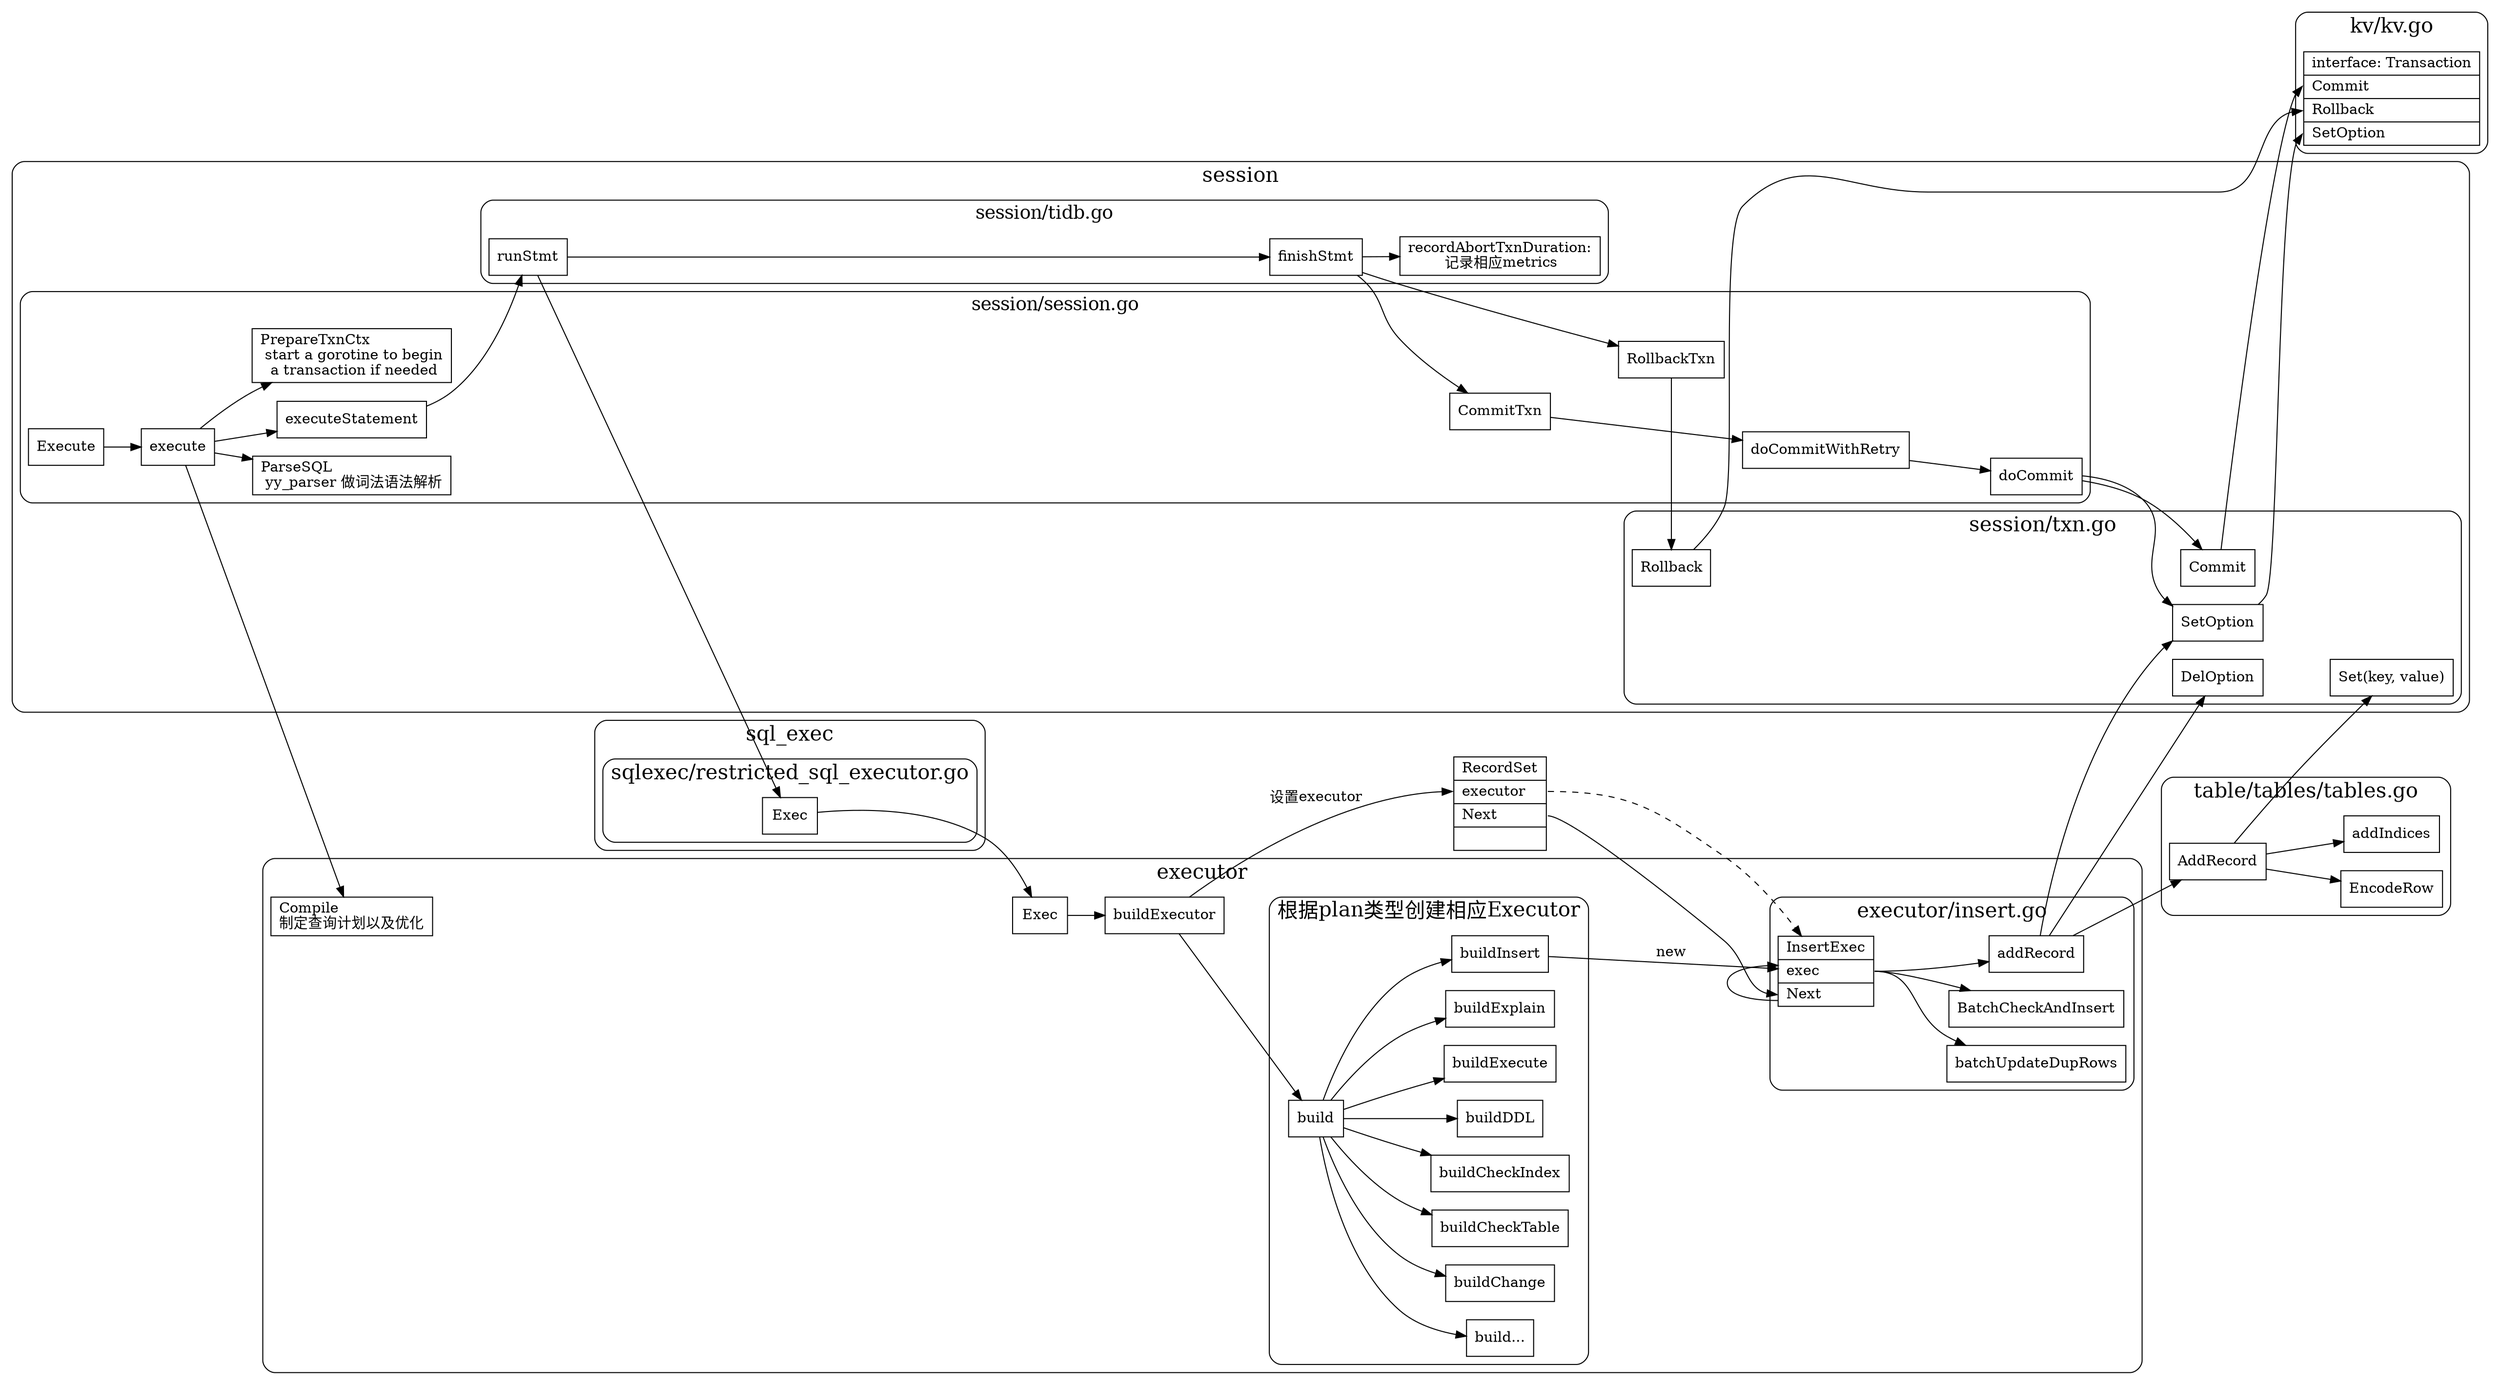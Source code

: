 digraph session_smt_execute {
  node[shape=box;];
  newrank=true;
  rankdir=LR;

  subgraph cluster_session {
    graph[label="session";fontsize=20;style=rounded]

    subgraph cluster_session_session {
      graph[label="session/session.go";fontsize=18;style=rounded];
      Execute -> execute;
      RollbackTxn;
      CommitTxn;
      doCommitWithRetry
      doCommitWithRetry -> doCommit;
      execute -> {
        ParseSQL;
        executeStatement;
        PrepareTxnCtx;
      };
      PrepareTxnCtx[label="PrepareTxnCtx\l start a gorotine to begin\l a transaction if needed"]
      ParseSQL[label="ParseSQL\l yy_parser 做词法语法解析"]
    };

    executeStatement -> runStmt -> finishStmt;
    CommitTxn -> doCommitWithRetry;
    doCommit -> {Commit, SetOption};
    {
      rank=same;
      RollbackTxn -> Rollback;
    }

    subgraph cluster_txn{
      graph[label="session/txn.go";fontsize=20;style=rounded]
      Commit ;
      Rollback;
      SetOption;
      DelOption;
      txn_Set[label="Set(key, value)"];
    }

    subgraph cluster_session_tidb {
      graph[label="session/tidb.go";fontsize=18;style=rounded]
      runStmt;
      recordAbortTxnDuration[label="recordAbortTxnDuration:\l 记录相应metrics"];
      finishStmt -> recordAbortTxnDuration;
    };
  }

  execute -> Compile;

  subgraph cluster_executor_adaptor {
    graph[label="executor";fontsize=20;style=rounded]
    Compile[label="Compile\l制定查询计划以及优化"];
    ExecStmt_Exec[label="Exec"];
    ExecStmt_Exec -> buildExecutor -> build;
    subgraph cluster_builder {
      graph[label="根据plan类型创建相应Executor";fontsize=20;style=rounded]
        build -> {
          buildChange;
          buildCheckTable;
          buildCheckIndex;
          buildDDL;
          buildExecute;
          buildExplain;
          buildInsert;
          buildothers[label="build..."];
        };
    }
    buildInsert -> InsertExec[label="new"];
    subgraph cluster_insert {
      graph[label="executor/insert.go";fontsize=20;style=rounded]
        InsertExec[
        shape="record";
      label="{{
        InsertExec|
          <exec> exec\l|
          <Next> Next\l
      }}";];
      InsertExec:Next -> InsertExec:exec;
      InsertExec:exec -> {
           batchUpdateDupRows;
           BatchCheckAndInsert;
           addRecord;
         };
         addRecord -> {SetOption; DelOption}
    }
  }

  subgraph cluster_kv_kv {
    graph[label="kv/kv.go";fontsize=20;style=rounded]
      Transaction[
      shape="record";
    label="{{
interface: Transaction|
             <Commit> Commit\l|
             <Rollback> Rollback\l|
             <SetOption> SetOption\l
    }}";
      ]
  }

  runStmt -> Exec -> ExecStmt_Exec;
  finishStmt -> {RollbackTxn, CommitTxn}
  Commit -> Transaction:Commit;
  Rollback -> Transaction:Rollback;
  SetOption -> Transaction:SetOption;

  subgraph cluster_sql_exec {
    graph[label="sql_exec";fontsize=20;style=rounded]
      subgraph cluster_interface {
        graph[label="sqlexec/restricted_sql_executor.go";fontsize=20;style=rounded]
          Exec;
      }
  }

  addRecord -> Table_AddRecord;
  subgraph cluster_Table {
    graph[label="table/tables/tables.go";fontsize=20;style=rounded]
      Table_AddRecord[label="AddRecord"];
    Table_AddRecord -> {
      addIndices;
      EncodeRow;
      txn_Set;
    }
  }

  buildExecutor -> RecordSet:executor[label="设置executor"];
  RecordSet [
    shape="record";
  label="{{
    RecordSet |
      <executor> executor \l|
      <Next> Next \l|
  }}";
  ];
RecordSet:executor -> InsertExec[style=dashed];
RecordSet:Next -> InsertExec:Next;
}
